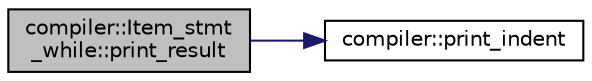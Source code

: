 digraph "compiler::Item_stmt_while::print_result"
{
 // LATEX_PDF_SIZE
  edge [fontname="Helvetica",fontsize="10",labelfontname="Helvetica",labelfontsize="10"];
  node [fontname="Helvetica",fontsize="10",shape=record];
  rankdir="LR";
  Node1 [label="compiler::Item_stmt\l_while::print_result",height=0.2,width=0.4,color="black", fillcolor="grey75", style="filled", fontcolor="black",tooltip="Prints the the parse result as an abstract syntax tree."];
  Node1 -> Node2 [color="midnightblue",fontsize="10",style="solid",fontname="Helvetica"];
  Node2 [label="compiler::print_indent",height=0.2,width=0.4,color="black", fillcolor="white", style="filled",URL="$namespacecompiler.html#a55a566e8e34f8cce7a51232585c45f0a",tooltip="Print indentation for each node in the AST."];
}
